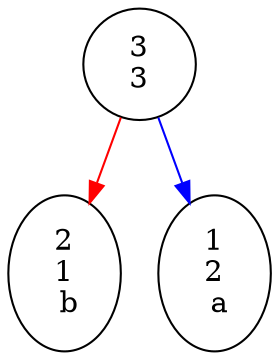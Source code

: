 digraph g {
 lable = " aba "
 "3\n3" ->"2\n1\n b" [color=red]
 "3\n3" ->"1\n2\n a" [color=blue]
}
